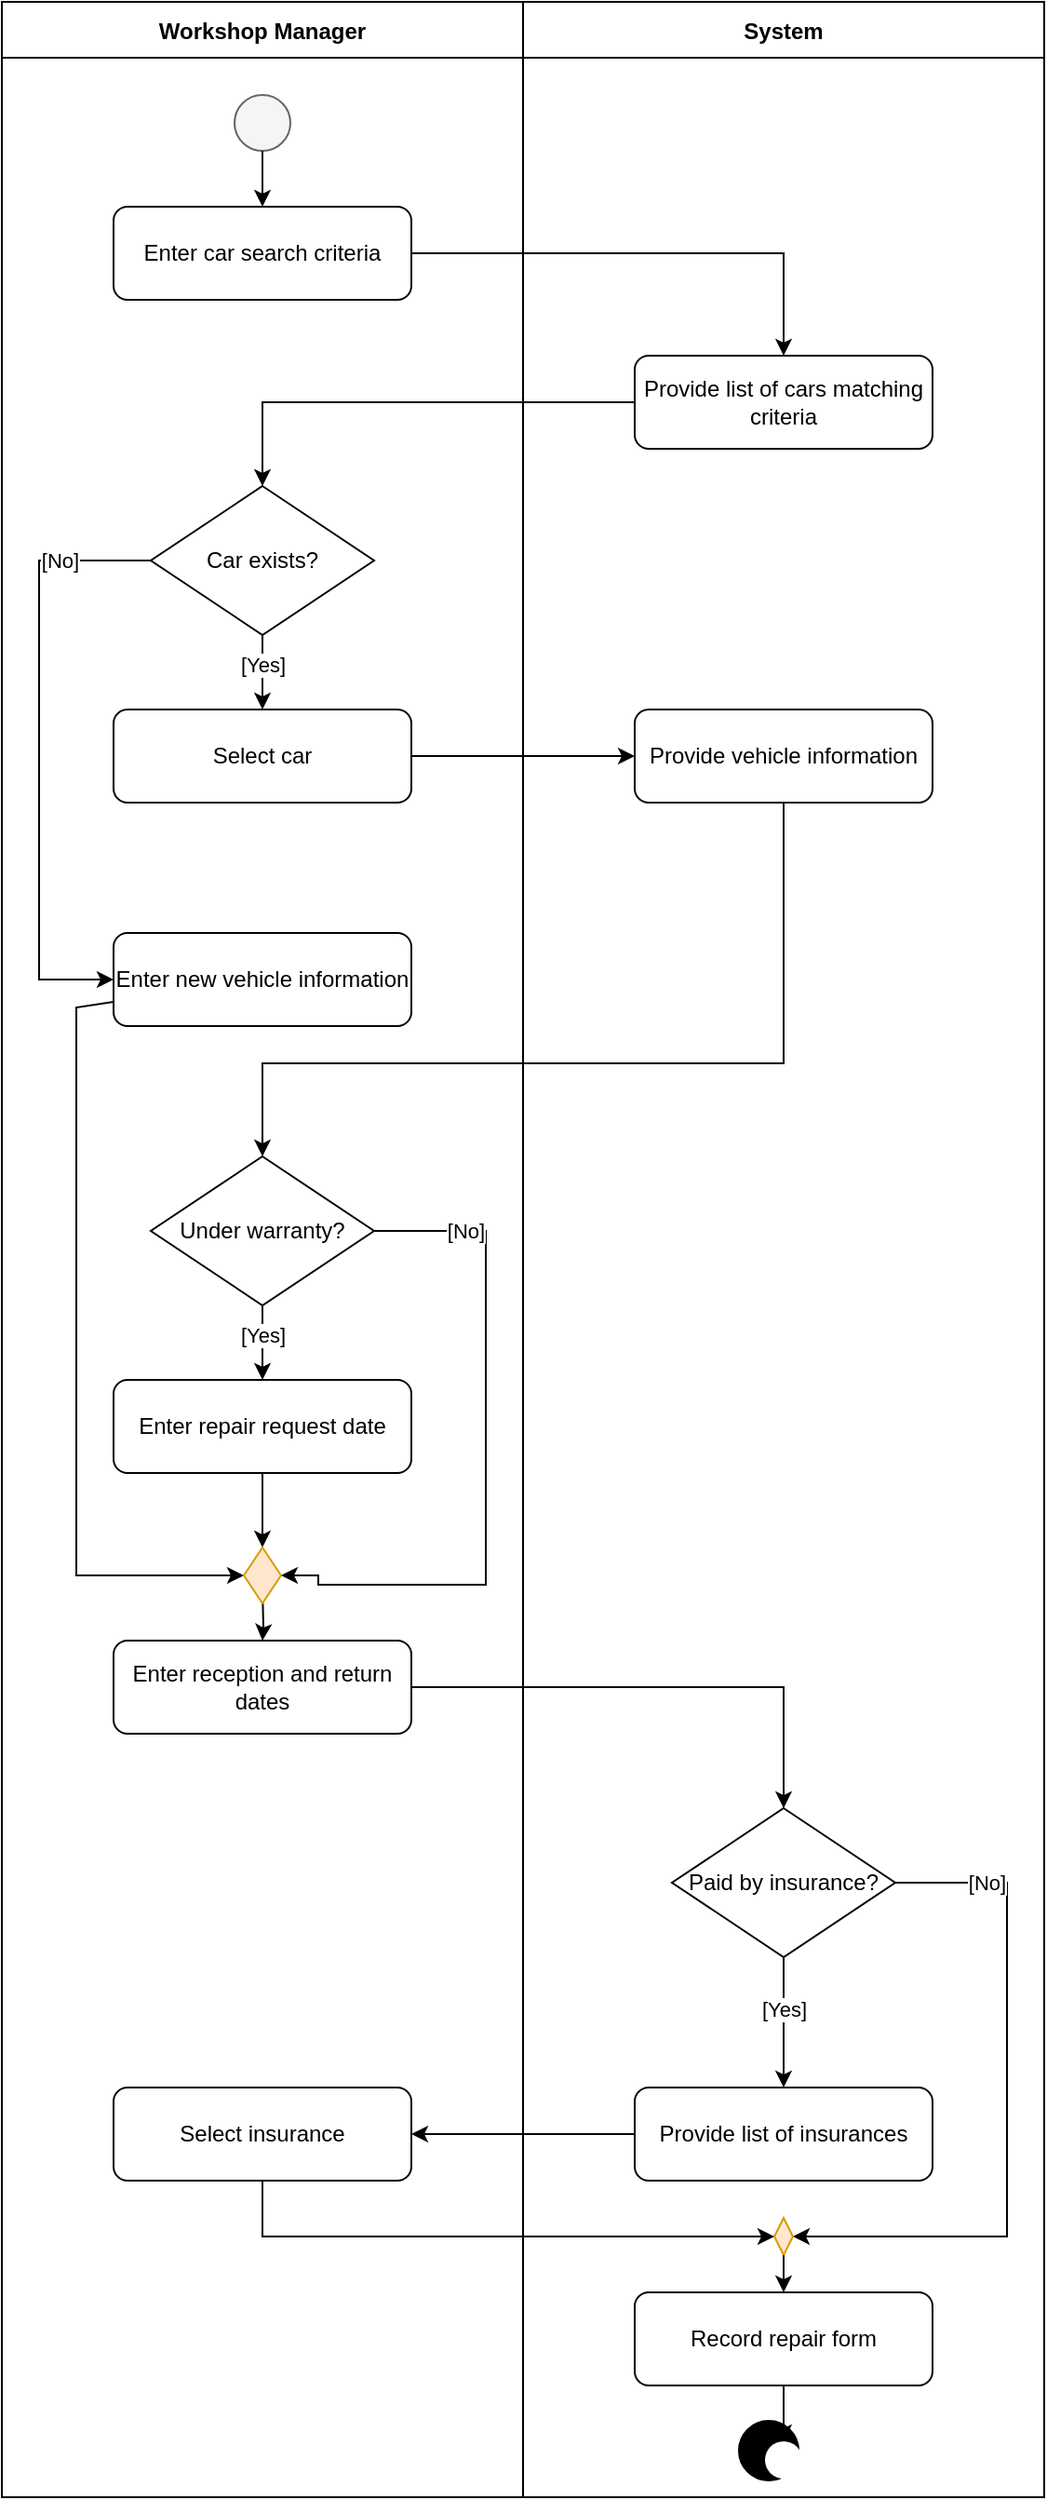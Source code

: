 <mxfile version="28.2.5">
  <diagram name="Repair Record Activity Diagram" id="0">
    <mxGraphModel dx="772" dy="509" grid="1" gridSize="10" guides="1" tooltips="1" connect="1" arrows="1" fold="1" page="1" pageScale="1" pageWidth="850" pageHeight="1400" math="0" shadow="0">
      <root>
        <mxCell id="0" />
        <mxCell id="1" parent="0" />
        <mxCell id="swimlane1" value="Workshop Manager" style="swimlane;startSize=30;fontStyle=1;fontSize=12;" parent="1" vertex="1">
          <mxGeometry x="40" y="40" width="280" height="1340" as="geometry" />
        </mxCell>
        <mxCell id="initial" value="" style="ellipse;fillColor=#f5f5f5;strokeColor=#666666;fontColor=#333333;" parent="swimlane1" vertex="1">
          <mxGeometry x="125" y="50" width="30" height="30" as="geometry" />
        </mxCell>
        <mxCell id="act1" value="Enter car search criteria" style="rounded=1;whiteSpace=wrap;html=1;" parent="swimlane1" vertex="1">
          <mxGeometry x="60" y="110" width="160" height="50" as="geometry" />
        </mxCell>
        <mxCell id="edge1" value="" style="edgeStyle=orthogonalEdgeStyle;rounded=0;orthogonalLoop=1;jettySize=auto;html=1;endArrow=classic;endFill=1;" parent="swimlane1" source="initial" target="act1" edge="1">
          <mxGeometry relative="1" as="geometry" />
        </mxCell>
        <mxCell id="decision1" value="Car exists?" style="rhombus;whiteSpace=wrap;html=1;" parent="swimlane1" vertex="1">
          <mxGeometry x="80" y="260" width="120" height="80" as="geometry" />
        </mxCell>
        <mxCell id="act3" value="Select car" style="rounded=1;whiteSpace=wrap;html=1;" parent="swimlane1" vertex="1">
          <mxGeometry x="60" y="380" width="160" height="50" as="geometry" />
        </mxCell>
        <mxCell id="edge4" value="[Yes]" style="edgeStyle=orthogonalEdgeStyle;rounded=0;orthogonalLoop=1;jettySize=auto;html=1;endArrow=classic;endFill=1;" parent="swimlane1" source="decision1" target="act3" edge="1">
          <mxGeometry x="-0.2" relative="1" as="geometry">
            <mxPoint as="offset" />
          </mxGeometry>
        </mxCell>
        <mxCell id="act6" value="Enter new vehicle information" style="rounded=1;whiteSpace=wrap;html=1;" parent="swimlane1" vertex="1">
          <mxGeometry x="60" y="500" width="160" height="50" as="geometry" />
        </mxCell>
        <mxCell id="edge8" value="[No]" style="edgeStyle=orthogonalEdgeStyle;rounded=0;orthogonalLoop=1;jettySize=auto;html=1;endArrow=classic;endFill=1;exitX=0;exitY=0.5;exitDx=0;exitDy=0;entryX=0;entryY=0.5;entryDx=0;entryDy=0;" parent="swimlane1" source="decision1" target="act6" edge="1">
          <mxGeometry x="-0.7" relative="1" as="geometry">
            <mxPoint as="offset" />
            <Array as="points">
              <mxPoint x="20" y="300" />
              <mxPoint x="20" y="525" />
            </Array>
          </mxGeometry>
        </mxCell>
        <mxCell id="decision2" value="Under warranty?" style="rhombus;whiteSpace=wrap;html=1;" parent="swimlane1" vertex="1">
          <mxGeometry x="80" y="620" width="120" height="80" as="geometry" />
        </mxCell>
        <mxCell id="act5" value="Enter repair request date" style="rounded=1;whiteSpace=wrap;html=1;" parent="swimlane1" vertex="1">
          <mxGeometry x="60" y="740" width="160" height="50" as="geometry" />
        </mxCell>
        <mxCell id="edge7" value="[Yes]" style="edgeStyle=orthogonalEdgeStyle;rounded=0;orthogonalLoop=1;jettySize=auto;html=1;endArrow=classic;endFill=1;" parent="swimlane1" source="decision2" target="act5" edge="1">
          <mxGeometry x="-0.2" relative="1" as="geometry">
            <mxPoint as="offset" />
          </mxGeometry>
        </mxCell>
        <mxCell id="edge9" value="" style="edgeStyle=orthogonalEdgeStyle;rounded=0;orthogonalLoop=1;jettySize=auto;html=1;endArrow=classic;endFill=1;entryX=0.5;entryY=0;entryDx=0;entryDy=0;" parent="swimlane1" source="act5" target="N_y7-wPkKm0CQSfb-L4U-3" edge="1">
          <mxGeometry relative="1" as="geometry">
            <mxPoint x="140" y="826.272" as="targetPoint" />
          </mxGeometry>
        </mxCell>
        <mxCell id="edge10" value="[No]" style="edgeStyle=orthogonalEdgeStyle;rounded=0;orthogonalLoop=1;jettySize=auto;html=1;endArrow=classic;endFill=1;exitX=1;exitY=0.5;exitDx=0;exitDy=0;entryX=1;entryY=0.5;entryDx=0;entryDy=0;" parent="swimlane1" source="decision2" target="N_y7-wPkKm0CQSfb-L4U-3" edge="1">
          <mxGeometry x="-0.733" relative="1" as="geometry">
            <mxPoint as="offset" />
            <Array as="points">
              <mxPoint x="260" y="660" />
              <mxPoint x="260" y="850" />
              <mxPoint x="170" y="850" />
              <mxPoint x="170" y="845" />
            </Array>
            <mxPoint x="170" y="839" as="targetPoint" />
          </mxGeometry>
        </mxCell>
        <mxCell id="act7" value="Enter reception and return dates" style="rounded=1;whiteSpace=wrap;html=1;" parent="swimlane1" vertex="1">
          <mxGeometry x="60" y="880" width="160" height="50" as="geometry" />
        </mxCell>
        <mxCell id="edge12" value="" style="edgeStyle=orthogonalEdgeStyle;rounded=0;orthogonalLoop=1;jettySize=auto;html=1;endArrow=classic;endFill=1;" parent="swimlane1" target="act7" edge="1">
          <mxGeometry relative="1" as="geometry">
            <mxPoint x="140" y="851.728" as="sourcePoint" />
          </mxGeometry>
        </mxCell>
        <mxCell id="act9" value="Select insurance" style="rounded=1;whiteSpace=wrap;html=1;" parent="swimlane1" vertex="1">
          <mxGeometry x="60" y="1120" width="160" height="50" as="geometry" />
        </mxCell>
        <mxCell id="N_y7-wPkKm0CQSfb-L4U-2" value="" style="endArrow=classic;html=1;rounded=0;entryX=0;entryY=0.5;entryDx=0;entryDy=0;" edge="1" parent="swimlane1" source="act6" target="N_y7-wPkKm0CQSfb-L4U-3">
          <mxGeometry width="50" height="50" relative="1" as="geometry">
            <mxPoint x="330" y="660" as="sourcePoint" />
            <mxPoint x="40" y="840" as="targetPoint" />
            <Array as="points">
              <mxPoint x="40" y="540" />
              <mxPoint x="40" y="845" />
            </Array>
          </mxGeometry>
        </mxCell>
        <mxCell id="N_y7-wPkKm0CQSfb-L4U-3" value="" style="rhombus;whiteSpace=wrap;html=1;fillColor=#ffe6cc;strokeColor=#d79b00;" vertex="1" parent="swimlane1">
          <mxGeometry x="130" y="830" width="20" height="30" as="geometry" />
        </mxCell>
        <mxCell id="swimlane2" value="System" style="swimlane;startSize=30;fontStyle=1;fontSize=12;" parent="1" vertex="1">
          <mxGeometry x="320" y="40" width="280" height="1340" as="geometry" />
        </mxCell>
        <mxCell id="act2" value="Provide list of cars matching criteria" style="rounded=1;whiteSpace=wrap;html=1;" parent="swimlane2" vertex="1">
          <mxGeometry x="60" y="190" width="160" height="50" as="geometry" />
        </mxCell>
        <mxCell id="act4" value="Provide vehicle information" style="rounded=1;whiteSpace=wrap;html=1;" parent="swimlane2" vertex="1">
          <mxGeometry x="60" y="380" width="160" height="50" as="geometry" />
        </mxCell>
        <mxCell id="decision3" value="Paid by insurance?" style="rhombus;whiteSpace=wrap;html=1;" parent="swimlane2" vertex="1">
          <mxGeometry x="80" y="970" width="120" height="80" as="geometry" />
        </mxCell>
        <mxCell id="act8" value="Provide list of insurances" style="rounded=1;whiteSpace=wrap;html=1;" parent="swimlane2" vertex="1">
          <mxGeometry x="60" y="1120" width="160" height="50" as="geometry" />
        </mxCell>
        <mxCell id="edge14" value="[Yes]" style="edgeStyle=orthogonalEdgeStyle;rounded=0;orthogonalLoop=1;jettySize=auto;html=1;endArrow=classic;endFill=1;" parent="swimlane2" source="decision3" target="act8" edge="1">
          <mxGeometry x="-0.2" relative="1" as="geometry">
            <mxPoint as="offset" />
          </mxGeometry>
        </mxCell>
        <mxCell id="edge17" value="[No]" style="edgeStyle=orthogonalEdgeStyle;rounded=0;orthogonalLoop=1;jettySize=auto;html=1;endArrow=classic;endFill=1;exitX=1;exitY=0.5;exitDx=0;exitDy=0;entryX=1;entryY=0.5;entryDx=0;entryDy=0;" parent="swimlane2" source="decision3" target="N_y7-wPkKm0CQSfb-L4U-9" edge="1">
          <mxGeometry x="-0.733" relative="1" as="geometry">
            <mxPoint as="offset" />
            <Array as="points">
              <mxPoint x="260" y="1010" />
              <mxPoint x="260" y="1200" />
            </Array>
            <mxPoint x="200" y="1209" as="targetPoint" />
          </mxGeometry>
        </mxCell>
        <mxCell id="act10" value="Record repair form" style="rounded=1;whiteSpace=wrap;html=1;" parent="swimlane2" vertex="1">
          <mxGeometry x="60" y="1230" width="160" height="50" as="geometry" />
        </mxCell>
        <mxCell id="final" value="" style="ellipse;html=1;fillColor=#000000;strokeColor=#000000;strokeWidth=3;" parent="swimlane2" vertex="1">
          <mxGeometry x="117" y="1300" width="30" height="30" as="geometry" />
        </mxCell>
        <mxCell id="finalInner" value="" style="ellipse;html=1;fillColor=#ffffff;strokeColor=none;" parent="swimlane2" vertex="1">
          <mxGeometry x="130" y="1310" width="20" height="20" as="geometry" />
        </mxCell>
        <mxCell id="N_y7-wPkKm0CQSfb-L4U-9" value="" style="rhombus;whiteSpace=wrap;html=1;fillColor=#ffe6cc;strokeColor=#d79b00;" vertex="1" parent="swimlane2">
          <mxGeometry x="135" y="1190" width="10" height="20" as="geometry" />
        </mxCell>
        <mxCell id="N_y7-wPkKm0CQSfb-L4U-11" value="" style="endArrow=classic;html=1;rounded=0;entryX=0.5;entryY=0;entryDx=0;entryDy=0;" edge="1" parent="swimlane2" source="act10" target="finalInner">
          <mxGeometry width="50" height="50" relative="1" as="geometry">
            <mxPoint x="50" y="1110" as="sourcePoint" />
            <mxPoint x="100" y="1060" as="targetPoint" />
          </mxGeometry>
        </mxCell>
        <mxCell id="N_y7-wPkKm0CQSfb-L4U-12" value="" style="endArrow=classic;html=1;rounded=0;exitX=0.5;exitY=1;exitDx=0;exitDy=0;" edge="1" parent="swimlane2" source="N_y7-wPkKm0CQSfb-L4U-9" target="act10">
          <mxGeometry width="50" height="50" relative="1" as="geometry">
            <mxPoint x="50" y="1110" as="sourcePoint" />
            <mxPoint x="100" y="1060" as="targetPoint" />
          </mxGeometry>
        </mxCell>
        <mxCell id="edge2" value="" style="edgeStyle=orthogonalEdgeStyle;rounded=0;orthogonalLoop=1;jettySize=auto;html=1;endArrow=classic;endFill=1;" parent="1" source="act1" target="act2" edge="1">
          <mxGeometry relative="1" as="geometry" />
        </mxCell>
        <mxCell id="edge3" value="" style="edgeStyle=orthogonalEdgeStyle;rounded=0;orthogonalLoop=1;jettySize=auto;html=1;endArrow=classic;endFill=1;" parent="1" source="act2" target="decision1" edge="1">
          <mxGeometry relative="1" as="geometry" />
        </mxCell>
        <mxCell id="edge5" value="" style="edgeStyle=orthogonalEdgeStyle;rounded=0;orthogonalLoop=1;jettySize=auto;html=1;endArrow=classic;endFill=1;" parent="1" source="act3" target="act4" edge="1">
          <mxGeometry relative="1" as="geometry" />
        </mxCell>
        <mxCell id="edge13" value="" style="edgeStyle=orthogonalEdgeStyle;rounded=0;orthogonalLoop=1;jettySize=auto;html=1;endArrow=classic;endFill=1;" parent="1" source="act7" target="decision3" edge="1">
          <mxGeometry relative="1" as="geometry" />
        </mxCell>
        <mxCell id="edge15" value="" style="edgeStyle=orthogonalEdgeStyle;rounded=0;orthogonalLoop=1;jettySize=auto;html=1;endArrow=classic;endFill=1;" parent="1" source="act8" target="act9" edge="1">
          <mxGeometry relative="1" as="geometry" />
        </mxCell>
        <mxCell id="N_y7-wPkKm0CQSfb-L4U-1" value="" style="endArrow=classic;html=1;rounded=0;" edge="1" parent="1" source="act4" target="decision2">
          <mxGeometry width="50" height="50" relative="1" as="geometry">
            <mxPoint x="370" y="690" as="sourcePoint" />
            <mxPoint x="420" y="640" as="targetPoint" />
            <Array as="points">
              <mxPoint x="460" y="610" />
              <mxPoint x="180" y="610" />
            </Array>
          </mxGeometry>
        </mxCell>
        <mxCell id="N_y7-wPkKm0CQSfb-L4U-8" value="" style="endArrow=classic;html=1;rounded=0;entryX=0;entryY=0.5;entryDx=0;entryDy=0;" edge="1" parent="1" source="act9" target="N_y7-wPkKm0CQSfb-L4U-9">
          <mxGeometry width="50" height="50" relative="1" as="geometry">
            <mxPoint x="370" y="1150" as="sourcePoint" />
            <mxPoint x="420" y="1100" as="targetPoint" />
            <Array as="points">
              <mxPoint x="180" y="1240" />
            </Array>
          </mxGeometry>
        </mxCell>
      </root>
    </mxGraphModel>
  </diagram>
</mxfile>
